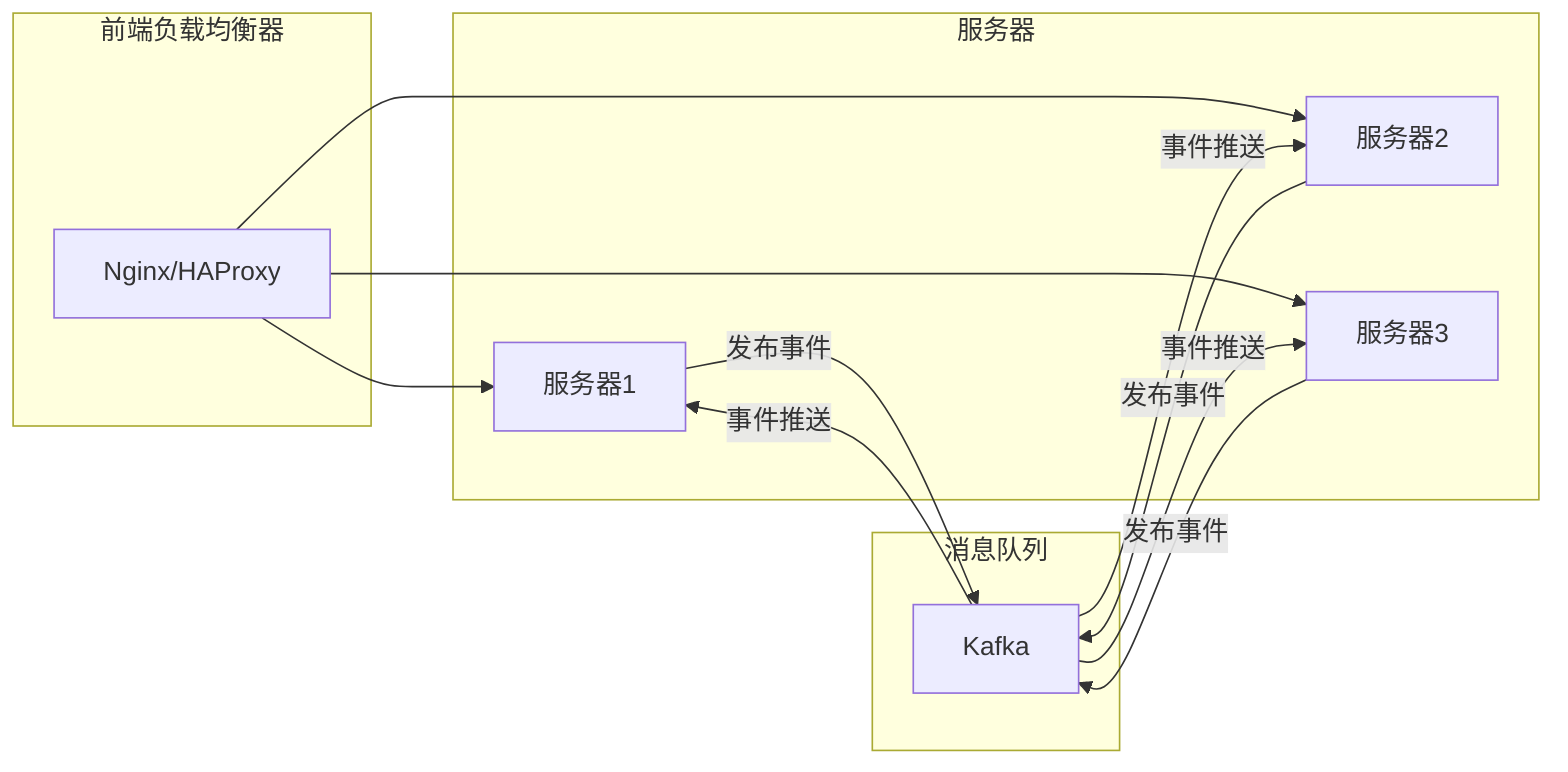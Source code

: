 graph LR
    subgraph "前端负载均衡器"
        A[Nginx/HAProxy]
    end
    subgraph "服务器"
        B1[服务器1]
        B2[服务器2]
        B3[服务器3]
    end
    subgraph "消息队列"
        C[Kafka]
    end

    A --> B1
    A --> B2
    A --> B3
    B1 -- 发布事件 --> C
    B2 -- 发布事件 --> C
    B3 -- 发布事件 --> C
    C -- 事件推送 --> B1
    C -- 事件推送 --> B2
    C -- 事件推送 --> B3